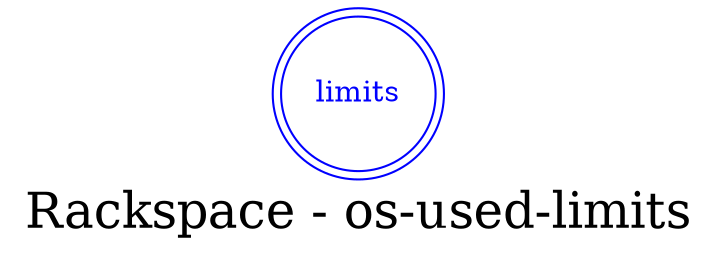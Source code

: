 digraph LexiconGraph {
graph[label="Rackspace - os-used-limits", fontsize=24]
splines=true
"limits" [color=blue, fontcolor=blue, shape=doublecircle]
}
